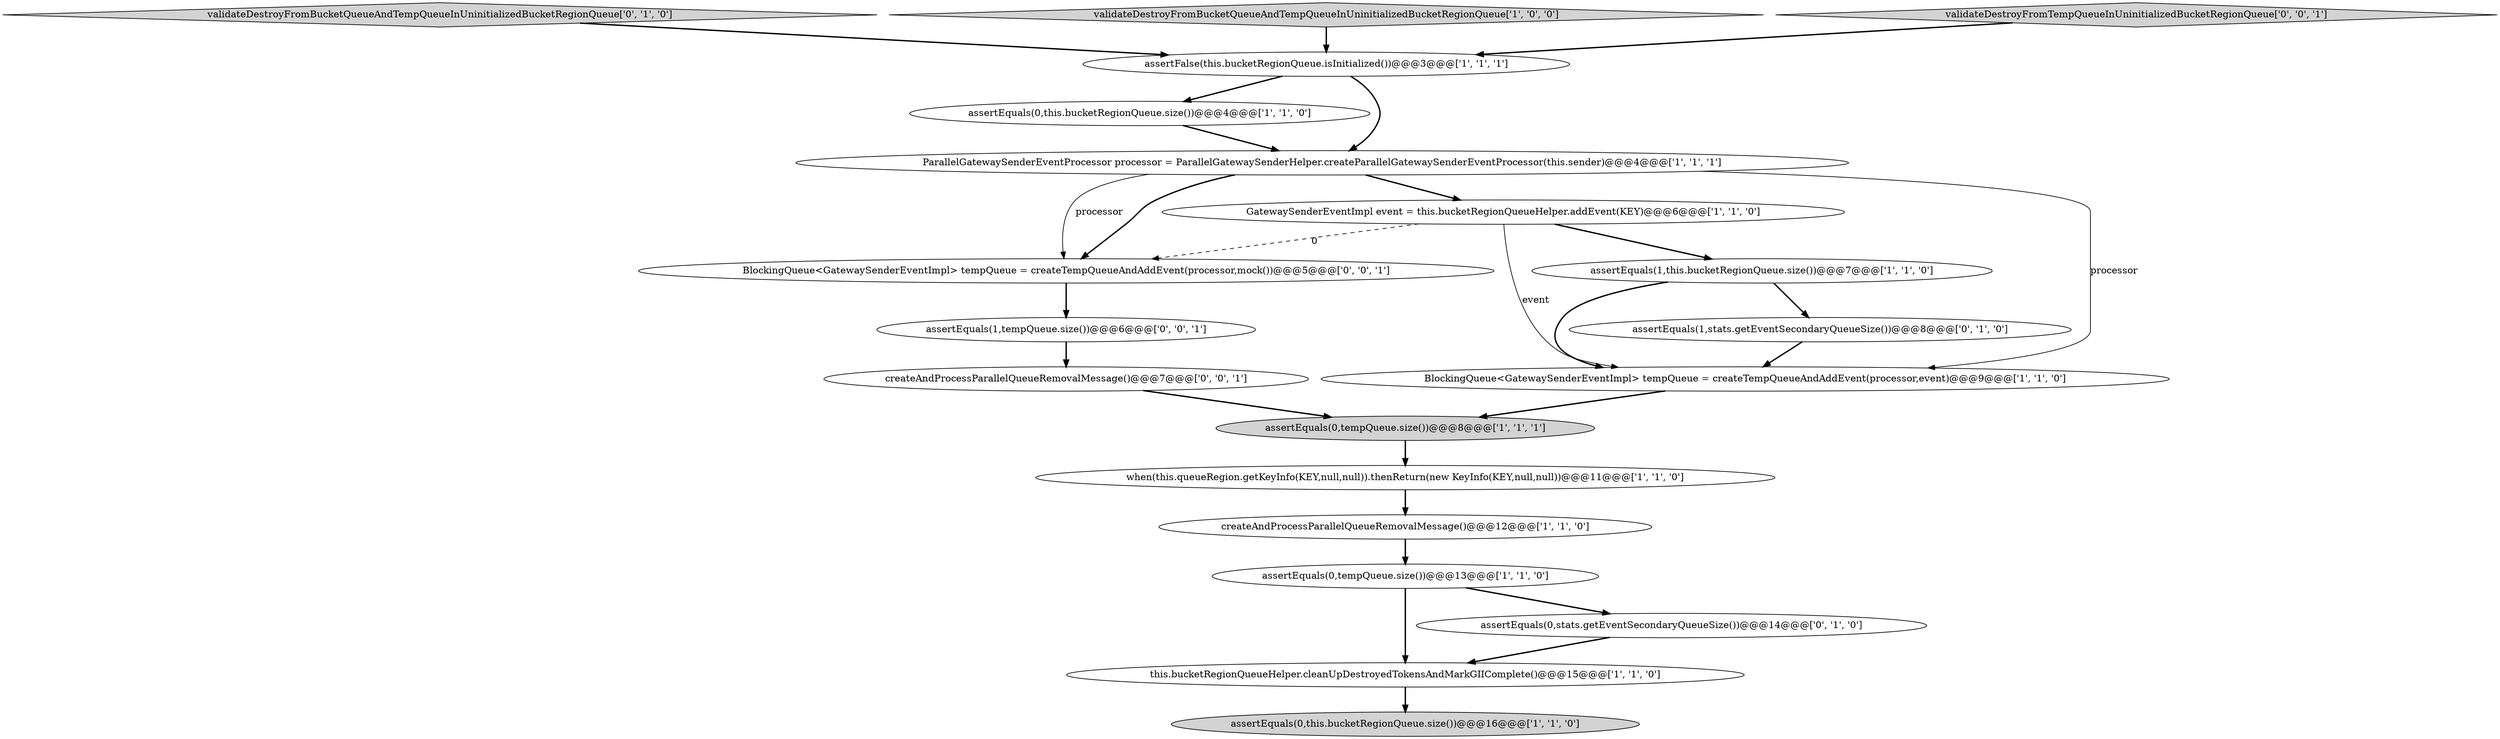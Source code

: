 digraph {
12 [style = filled, label = "assertFalse(this.bucketRegionQueue.isInitialized())@@@3@@@['1', '1', '1']", fillcolor = white, shape = ellipse image = "AAA0AAABBB1BBB"];
5 [style = filled, label = "createAndProcessParallelQueueRemovalMessage()@@@12@@@['1', '1', '0']", fillcolor = white, shape = ellipse image = "AAA0AAABBB1BBB"];
18 [style = filled, label = "BlockingQueue<GatewaySenderEventImpl> tempQueue = createTempQueueAndAddEvent(processor,mock())@@@5@@@['0', '0', '1']", fillcolor = white, shape = ellipse image = "AAA0AAABBB3BBB"];
19 [style = filled, label = "assertEquals(1,tempQueue.size())@@@6@@@['0', '0', '1']", fillcolor = white, shape = ellipse image = "AAA0AAABBB3BBB"];
17 [style = filled, label = "createAndProcessParallelQueueRemovalMessage()@@@7@@@['0', '0', '1']", fillcolor = white, shape = ellipse image = "AAA0AAABBB3BBB"];
8 [style = filled, label = "this.bucketRegionQueueHelper.cleanUpDestroyedTokensAndMarkGIIComplete()@@@15@@@['1', '1', '0']", fillcolor = white, shape = ellipse image = "AAA0AAABBB1BBB"];
15 [style = filled, label = "validateDestroyFromBucketQueueAndTempQueueInUninitializedBucketRegionQueue['0', '1', '0']", fillcolor = lightgray, shape = diamond image = "AAA0AAABBB2BBB"];
14 [style = filled, label = "assertEquals(1,stats.getEventSecondaryQueueSize())@@@8@@@['0', '1', '0']", fillcolor = white, shape = ellipse image = "AAA1AAABBB2BBB"];
0 [style = filled, label = "BlockingQueue<GatewaySenderEventImpl> tempQueue = createTempQueueAndAddEvent(processor,event)@@@9@@@['1', '1', '0']", fillcolor = white, shape = ellipse image = "AAA0AAABBB1BBB"];
10 [style = filled, label = "assertEquals(0,tempQueue.size())@@@13@@@['1', '1', '0']", fillcolor = white, shape = ellipse image = "AAA0AAABBB1BBB"];
3 [style = filled, label = "assertEquals(0,tempQueue.size())@@@8@@@['1', '1', '1']", fillcolor = lightgray, shape = ellipse image = "AAA0AAABBB1BBB"];
7 [style = filled, label = "assertEquals(0,this.bucketRegionQueue.size())@@@4@@@['1', '1', '0']", fillcolor = white, shape = ellipse image = "AAA0AAABBB1BBB"];
6 [style = filled, label = "when(this.queueRegion.getKeyInfo(KEY,null,null)).thenReturn(new KeyInfo(KEY,null,null))@@@11@@@['1', '1', '0']", fillcolor = white, shape = ellipse image = "AAA0AAABBB1BBB"];
11 [style = filled, label = "assertEquals(1,this.bucketRegionQueue.size())@@@7@@@['1', '1', '0']", fillcolor = white, shape = ellipse image = "AAA0AAABBB1BBB"];
13 [style = filled, label = "assertEquals(0,stats.getEventSecondaryQueueSize())@@@14@@@['0', '1', '0']", fillcolor = white, shape = ellipse image = "AAA1AAABBB2BBB"];
9 [style = filled, label = "ParallelGatewaySenderEventProcessor processor = ParallelGatewaySenderHelper.createParallelGatewaySenderEventProcessor(this.sender)@@@4@@@['1', '1', '1']", fillcolor = white, shape = ellipse image = "AAA0AAABBB1BBB"];
2 [style = filled, label = "validateDestroyFromBucketQueueAndTempQueueInUninitializedBucketRegionQueue['1', '0', '0']", fillcolor = lightgray, shape = diamond image = "AAA0AAABBB1BBB"];
1 [style = filled, label = "assertEquals(0,this.bucketRegionQueue.size())@@@16@@@['1', '1', '0']", fillcolor = lightgray, shape = ellipse image = "AAA0AAABBB1BBB"];
16 [style = filled, label = "validateDestroyFromTempQueueInUninitializedBucketRegionQueue['0', '0', '1']", fillcolor = lightgray, shape = diamond image = "AAA0AAABBB3BBB"];
4 [style = filled, label = "GatewaySenderEventImpl event = this.bucketRegionQueueHelper.addEvent(KEY)@@@6@@@['1', '1', '0']", fillcolor = white, shape = ellipse image = "AAA0AAABBB1BBB"];
9->18 [style = bold, label=""];
12->7 [style = bold, label=""];
9->4 [style = bold, label=""];
4->0 [style = solid, label="event"];
9->18 [style = solid, label="processor"];
15->12 [style = bold, label=""];
7->9 [style = bold, label=""];
11->0 [style = bold, label=""];
4->11 [style = bold, label=""];
10->8 [style = bold, label=""];
14->0 [style = bold, label=""];
0->3 [style = bold, label=""];
17->3 [style = bold, label=""];
5->10 [style = bold, label=""];
11->14 [style = bold, label=""];
3->6 [style = bold, label=""];
8->1 [style = bold, label=""];
12->9 [style = bold, label=""];
16->12 [style = bold, label=""];
10->13 [style = bold, label=""];
18->19 [style = bold, label=""];
19->17 [style = bold, label=""];
6->5 [style = bold, label=""];
9->0 [style = solid, label="processor"];
4->18 [style = dashed, label="0"];
13->8 [style = bold, label=""];
2->12 [style = bold, label=""];
}
